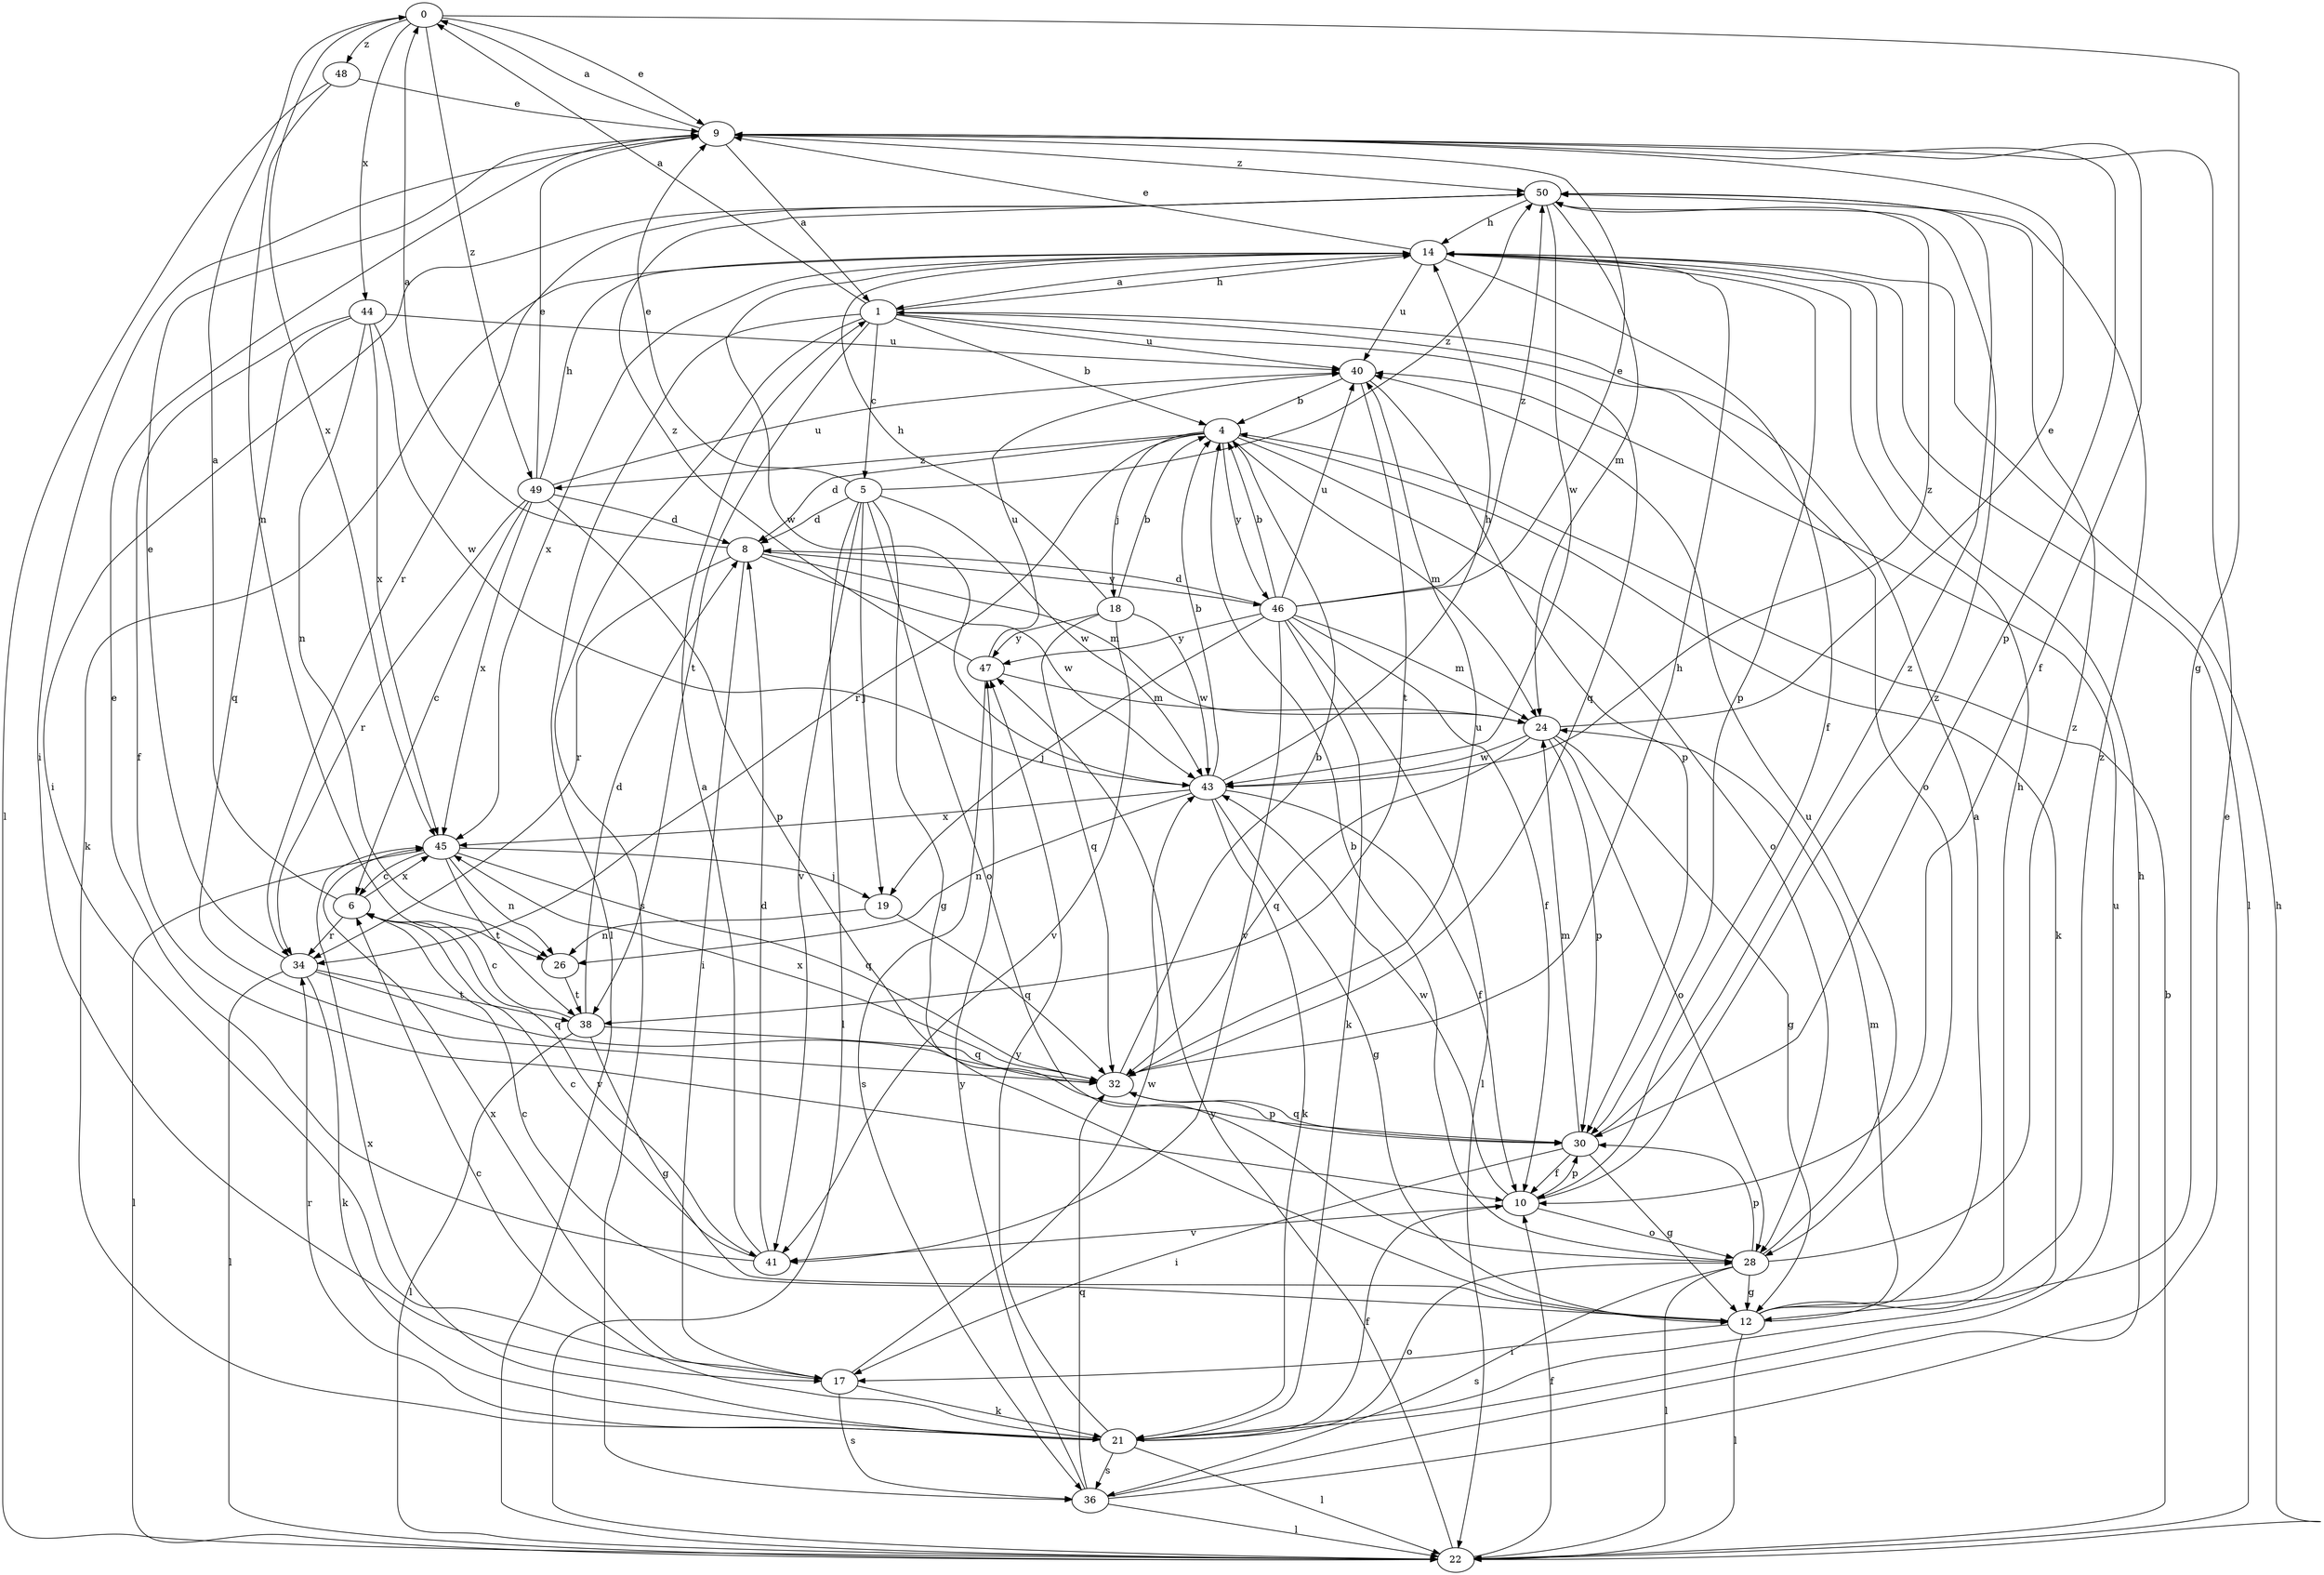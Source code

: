 strict digraph  {
0;
1;
4;
5;
6;
8;
9;
10;
12;
14;
17;
18;
19;
21;
22;
24;
26;
28;
30;
32;
34;
36;
38;
40;
41;
43;
44;
45;
46;
47;
48;
49;
50;
0 -> 9  [label=e];
0 -> 12  [label=g];
0 -> 44  [label=x];
0 -> 45  [label=x];
0 -> 48  [label=z];
0 -> 49  [label=z];
1 -> 0  [label=a];
1 -> 4  [label=b];
1 -> 5  [label=c];
1 -> 14  [label=h];
1 -> 22  [label=l];
1 -> 28  [label=o];
1 -> 32  [label=q];
1 -> 36  [label=s];
1 -> 38  [label=t];
1 -> 40  [label=u];
4 -> 8  [label=d];
4 -> 18  [label=j];
4 -> 21  [label=k];
4 -> 24  [label=m];
4 -> 28  [label=o];
4 -> 34  [label=r];
4 -> 46  [label=y];
4 -> 49  [label=z];
5 -> 8  [label=d];
5 -> 9  [label=e];
5 -> 12  [label=g];
5 -> 19  [label=j];
5 -> 22  [label=l];
5 -> 28  [label=o];
5 -> 41  [label=v];
5 -> 43  [label=w];
5 -> 50  [label=z];
6 -> 0  [label=a];
6 -> 34  [label=r];
6 -> 41  [label=v];
6 -> 45  [label=x];
8 -> 0  [label=a];
8 -> 17  [label=i];
8 -> 24  [label=m];
8 -> 34  [label=r];
8 -> 43  [label=w];
8 -> 46  [label=y];
9 -> 0  [label=a];
9 -> 1  [label=a];
9 -> 10  [label=f];
9 -> 17  [label=i];
9 -> 30  [label=p];
9 -> 50  [label=z];
10 -> 28  [label=o];
10 -> 30  [label=p];
10 -> 41  [label=v];
10 -> 43  [label=w];
10 -> 50  [label=z];
12 -> 1  [label=a];
12 -> 6  [label=c];
12 -> 14  [label=h];
12 -> 17  [label=i];
12 -> 22  [label=l];
12 -> 24  [label=m];
12 -> 50  [label=z];
14 -> 1  [label=a];
14 -> 9  [label=e];
14 -> 10  [label=f];
14 -> 21  [label=k];
14 -> 22  [label=l];
14 -> 30  [label=p];
14 -> 40  [label=u];
14 -> 43  [label=w];
14 -> 45  [label=x];
17 -> 21  [label=k];
17 -> 36  [label=s];
17 -> 43  [label=w];
17 -> 45  [label=x];
18 -> 4  [label=b];
18 -> 14  [label=h];
18 -> 32  [label=q];
18 -> 41  [label=v];
18 -> 43  [label=w];
18 -> 47  [label=y];
19 -> 26  [label=n];
19 -> 32  [label=q];
21 -> 6  [label=c];
21 -> 10  [label=f];
21 -> 22  [label=l];
21 -> 28  [label=o];
21 -> 34  [label=r];
21 -> 36  [label=s];
21 -> 40  [label=u];
21 -> 45  [label=x];
21 -> 47  [label=y];
22 -> 4  [label=b];
22 -> 10  [label=f];
22 -> 14  [label=h];
22 -> 47  [label=y];
24 -> 9  [label=e];
24 -> 12  [label=g];
24 -> 28  [label=o];
24 -> 30  [label=p];
24 -> 32  [label=q];
24 -> 43  [label=w];
26 -> 38  [label=t];
28 -> 4  [label=b];
28 -> 12  [label=g];
28 -> 22  [label=l];
28 -> 30  [label=p];
28 -> 36  [label=s];
28 -> 40  [label=u];
28 -> 50  [label=z];
30 -> 10  [label=f];
30 -> 12  [label=g];
30 -> 17  [label=i];
30 -> 24  [label=m];
30 -> 32  [label=q];
30 -> 50  [label=z];
32 -> 4  [label=b];
32 -> 14  [label=h];
32 -> 30  [label=p];
32 -> 40  [label=u];
32 -> 45  [label=x];
34 -> 9  [label=e];
34 -> 21  [label=k];
34 -> 22  [label=l];
34 -> 32  [label=q];
34 -> 38  [label=t];
36 -> 9  [label=e];
36 -> 14  [label=h];
36 -> 22  [label=l];
36 -> 32  [label=q];
36 -> 47  [label=y];
38 -> 6  [label=c];
38 -> 8  [label=d];
38 -> 12  [label=g];
38 -> 22  [label=l];
38 -> 32  [label=q];
40 -> 4  [label=b];
40 -> 30  [label=p];
40 -> 38  [label=t];
41 -> 1  [label=a];
41 -> 6  [label=c];
41 -> 8  [label=d];
41 -> 9  [label=e];
43 -> 4  [label=b];
43 -> 10  [label=f];
43 -> 12  [label=g];
43 -> 14  [label=h];
43 -> 21  [label=k];
43 -> 26  [label=n];
43 -> 45  [label=x];
43 -> 50  [label=z];
44 -> 10  [label=f];
44 -> 26  [label=n];
44 -> 32  [label=q];
44 -> 40  [label=u];
44 -> 43  [label=w];
44 -> 45  [label=x];
45 -> 6  [label=c];
45 -> 19  [label=j];
45 -> 22  [label=l];
45 -> 26  [label=n];
45 -> 32  [label=q];
45 -> 38  [label=t];
46 -> 4  [label=b];
46 -> 8  [label=d];
46 -> 9  [label=e];
46 -> 10  [label=f];
46 -> 19  [label=j];
46 -> 21  [label=k];
46 -> 22  [label=l];
46 -> 24  [label=m];
46 -> 40  [label=u];
46 -> 41  [label=v];
46 -> 47  [label=y];
46 -> 50  [label=z];
47 -> 24  [label=m];
47 -> 36  [label=s];
47 -> 40  [label=u];
47 -> 50  [label=z];
48 -> 9  [label=e];
48 -> 22  [label=l];
48 -> 26  [label=n];
49 -> 6  [label=c];
49 -> 8  [label=d];
49 -> 9  [label=e];
49 -> 14  [label=h];
49 -> 30  [label=p];
49 -> 34  [label=r];
49 -> 40  [label=u];
49 -> 45  [label=x];
50 -> 14  [label=h];
50 -> 17  [label=i];
50 -> 24  [label=m];
50 -> 34  [label=r];
50 -> 43  [label=w];
}
